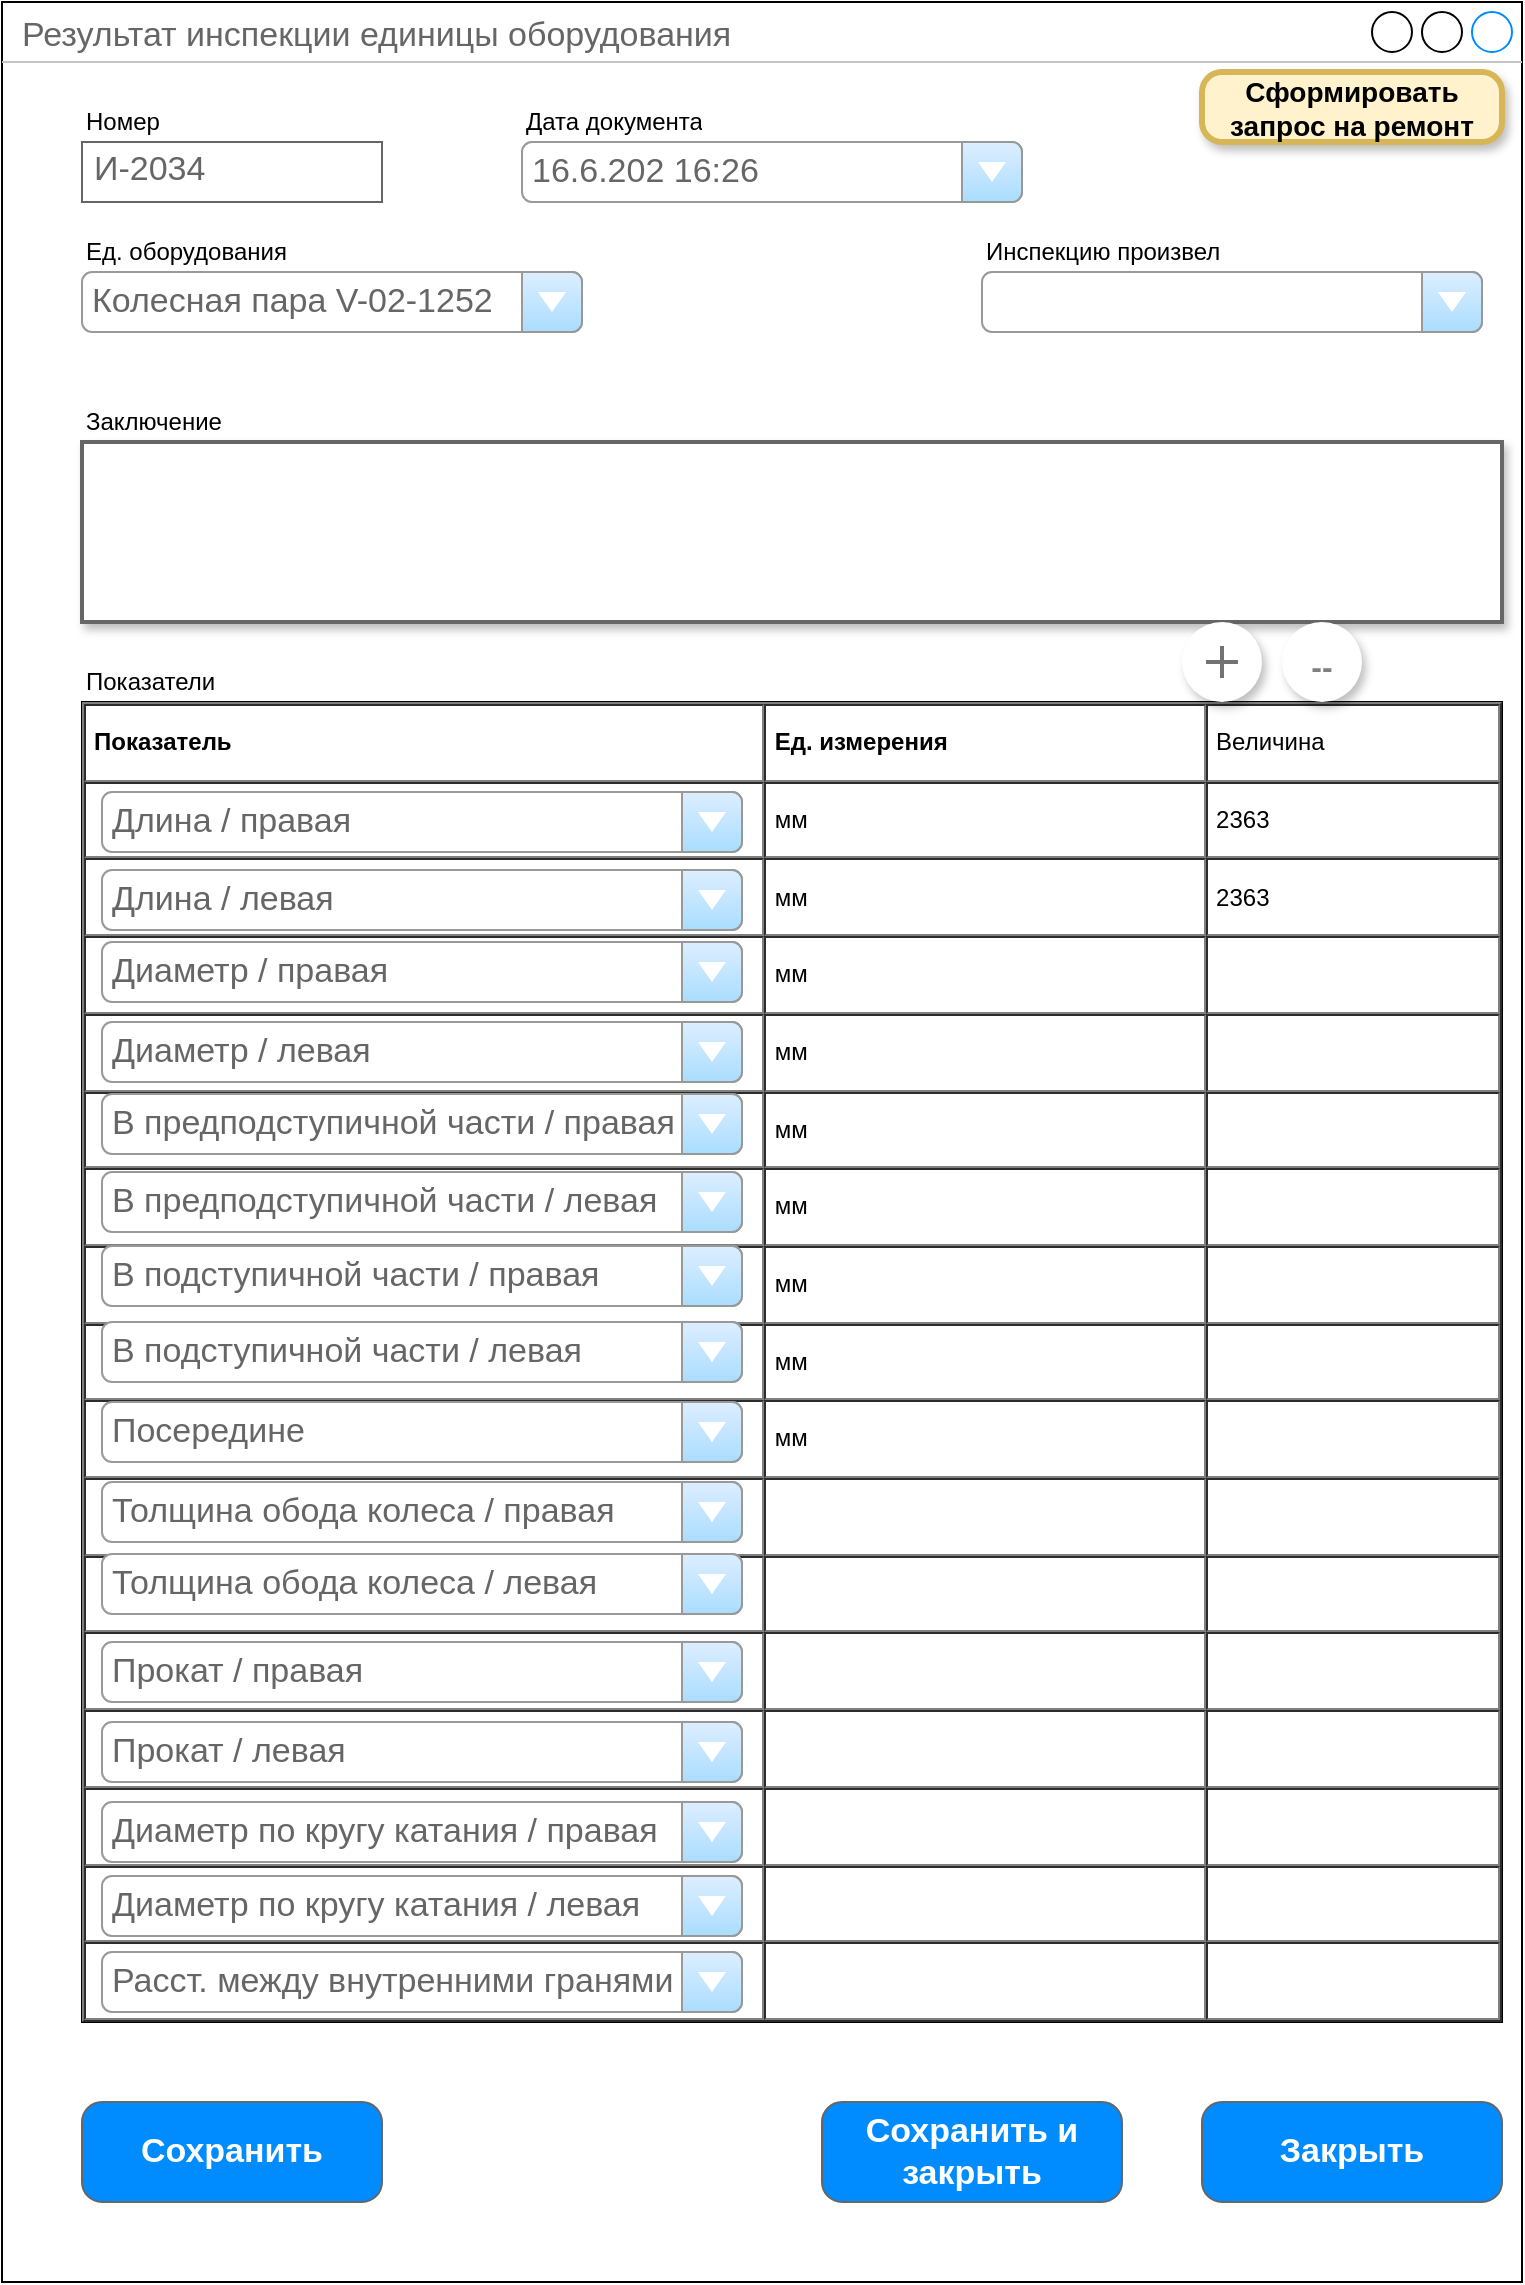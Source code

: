 <mxfile version="20.0.1" type="github">
  <diagram name="Page-1" id="03018318-947c-dd8e-b7a3-06fadd420f32">
    <mxGraphModel dx="1247" dy="706" grid="1" gridSize="10" guides="1" tooltips="1" connect="1" arrows="1" fold="1" page="1" pageScale="1" pageWidth="1100" pageHeight="850" background="#ffffff" math="0" shadow="0">
      <root>
        <mxCell id="0" />
        <mxCell id="1" parent="0" />
        <mxCell id="YETUvm6ZgC-k4a_B2DAo-1" value="Результат инспекции единицы оборудования" style="strokeWidth=1;shadow=0;dashed=0;align=center;html=1;shape=mxgraph.mockup.containers.window;align=left;verticalAlign=top;spacingLeft=8;strokeColor2=#008cff;strokeColor3=#c4c4c4;fontColor=#666666;mainText=;fontSize=17;labelBackgroundColor=none;" parent="1" vertex="1">
          <mxGeometry x="250" y="60" width="760" height="1140" as="geometry" />
        </mxCell>
        <mxCell id="YETUvm6ZgC-k4a_B2DAo-2" value="" style="strokeWidth=1;shadow=0;dashed=0;align=center;html=1;shape=mxgraph.mockup.forms.comboBox;strokeColor=#999999;fillColor=#ddeeff;align=left;fillColor2=#aaddff;mainText=;fontColor=#666666;fontSize=17;spacingLeft=3;" parent="1" vertex="1">
          <mxGeometry x="740" y="195" width="250" height="30" as="geometry" />
        </mxCell>
        <UserObject label="Инспекцию произвел" placeholders="1" name="Variable" id="YETUvm6ZgC-k4a_B2DAo-3">
          <mxCell style="text;html=1;strokeColor=none;fillColor=none;align=left;verticalAlign=middle;whiteSpace=wrap;overflow=hidden;" parent="1" vertex="1">
            <mxGeometry x="740" y="175" width="140" height="20" as="geometry" />
          </mxCell>
        </UserObject>
        <UserObject label="Номер" placeholders="1" name="Variable" id="YETUvm6ZgC-k4a_B2DAo-5">
          <mxCell style="text;html=1;strokeColor=none;fillColor=none;align=left;verticalAlign=middle;whiteSpace=wrap;overflow=hidden;" parent="1" vertex="1">
            <mxGeometry x="290" y="110" width="140" height="20" as="geometry" />
          </mxCell>
        </UserObject>
        <mxCell id="YETUvm6ZgC-k4a_B2DAo-6" value="И-2034" style="strokeWidth=1;shadow=0;dashed=0;align=center;html=1;shape=mxgraph.mockup.text.textBox;fontColor=#666666;align=left;fontSize=17;spacingLeft=4;spacingTop=-3;strokeColor=#666666;mainText=" parent="1" vertex="1">
          <mxGeometry x="290" y="130" width="150" height="30" as="geometry" />
        </mxCell>
        <mxCell id="YETUvm6ZgC-k4a_B2DAo-7" value="16.6.202 16:26" style="strokeWidth=1;shadow=0;dashed=0;align=center;html=1;shape=mxgraph.mockup.forms.comboBox;strokeColor=#999999;fillColor=#ddeeff;align=left;fillColor2=#aaddff;mainText=;fontColor=#666666;fontSize=17;spacingLeft=3;" parent="1" vertex="1">
          <mxGeometry x="510" y="130" width="250" height="30" as="geometry" />
        </mxCell>
        <UserObject label="Дата документа" placeholders="1" name="Variable" id="YETUvm6ZgC-k4a_B2DAo-8">
          <mxCell style="text;html=1;strokeColor=none;fillColor=none;align=left;verticalAlign=middle;whiteSpace=wrap;overflow=hidden;" parent="1" vertex="1">
            <mxGeometry x="510" y="110" width="140" height="20" as="geometry" />
          </mxCell>
        </UserObject>
        <UserObject label="Заключение" placeholders="1" name="Variable" id="YETUvm6ZgC-k4a_B2DAo-9">
          <mxCell style="text;html=1;strokeColor=none;fillColor=none;align=left;verticalAlign=middle;whiteSpace=wrap;overflow=hidden;" parent="1" vertex="1">
            <mxGeometry x="290" y="260" width="140" height="20" as="geometry" />
          </mxCell>
        </UserObject>
        <mxCell id="YETUvm6ZgC-k4a_B2DAo-12" value="" style="shape=rect;fillColor=#ffffff;strokeColor=#666666;shadow=1;fontColor=#000000;fontSize=23;fontStyle=0;verticalAlign=top;spacingBottom=0;spacingLeft=16;spacingTop=20;align=left;strokeWidth=2;" parent="1" vertex="1">
          <mxGeometry x="290" y="280" width="710" height="90" as="geometry" />
        </mxCell>
        <mxCell id="YETUvm6ZgC-k4a_B2DAo-18" value="&lt;table cellpadding=&quot;4&quot; cellspacing=&quot;0&quot; border=&quot;1&quot; style=&quot;font-size:1em;width:100%;height:100%;&quot;&gt;&lt;tbody&gt;&lt;tr&gt;&lt;th&gt;Показатель&amp;nbsp; &amp;nbsp; &amp;nbsp; &amp;nbsp; &amp;nbsp; &amp;nbsp; &amp;nbsp; &amp;nbsp; &amp;nbsp; &amp;nbsp; &amp;nbsp;&lt;/th&gt;&lt;th&gt;Ед. измерения&lt;/th&gt;&lt;td&gt;Величина&lt;/td&gt;&lt;/tr&gt;&lt;tr&gt;&lt;td&gt;&lt;span style=&quot;color: rgba(0, 0, 0, 0); font-family: monospace; font-size: 0px;&quot;&gt;%3CmxGraphModel%3E%3Croot%3E%3CmxCell%20id%3D%220%22%2F%3E%3CmxCell%20id%3D%221%22%20parent%3D%220%22%2F%3E%3CmxCell%20id%3D%222%22%20value%3D%22%22%20style%3D%22strokeWidth%3D1%3Bshadow%3D0%3Bdashed%3D0%3Balign%3Dcenter%3Bhtml%3D1%3Bshape%3Dmxgraph.mockup.forms.comboBox%3BstrokeColor%3D%23999999%3BfillColor%3D%23ddeeff%3Balign%3Dleft%3BfillColor2%3D%23aaddff%3BmainText%3D%3BfontColor%3D%23666666%3BfontSize%3D17%3BspacingLeft%3D3%3B%22%20vertex%3D%221%22%20parent%3D%221%22%3E%3CmxGeometry%20x%3D%22290%22%20y%3D%22200%22%20width%3D%22250%22%20height%3D%2230%22%20as%3D%22geometry%22%2F%3E%3C%2FmxCell%3E%3C%2Froot%3E%3C%2FmxGraphModel%3E&lt;/span&gt;&lt;/td&gt;&lt;td&gt;мм&lt;/td&gt;&lt;td&gt;2363&lt;/td&gt;&lt;/tr&gt;&lt;tr&gt;&lt;td&gt;&lt;/td&gt;&lt;td&gt;мм&lt;/td&gt;&lt;td&gt;2363&lt;/td&gt;&lt;/tr&gt;&lt;tr&gt;&lt;td&gt;&lt;br&gt;&lt;/td&gt;&lt;td&gt;мм&lt;br&gt;&lt;/td&gt;&lt;td&gt;&lt;br&gt;&lt;/td&gt;&lt;/tr&gt;&lt;tr&gt;&lt;td&gt;&lt;br&gt;&lt;/td&gt;&lt;td&gt;мм&lt;br&gt;&lt;/td&gt;&lt;td&gt;&lt;br&gt;&lt;/td&gt;&lt;/tr&gt;&lt;tr&gt;&lt;td&gt;&lt;br&gt;&lt;/td&gt;&lt;td&gt;мм&lt;br&gt;&lt;/td&gt;&lt;td&gt;&lt;br&gt;&lt;/td&gt;&lt;/tr&gt;&lt;tr&gt;&lt;td&gt;&lt;br&gt;&lt;/td&gt;&lt;td&gt;мм&lt;br&gt;&lt;/td&gt;&lt;td&gt;&lt;br&gt;&lt;/td&gt;&lt;/tr&gt;&lt;tr&gt;&lt;td&gt;&lt;br&gt;&lt;/td&gt;&lt;td&gt;мм&lt;br&gt;&lt;/td&gt;&lt;td&gt;&lt;br&gt;&lt;/td&gt;&lt;/tr&gt;&lt;tr&gt;&lt;td&gt;&lt;br&gt;&lt;/td&gt;&lt;td&gt;мм&lt;br&gt;&lt;/td&gt;&lt;td&gt;&lt;br&gt;&lt;/td&gt;&lt;/tr&gt;&lt;tr&gt;&lt;td&gt;&lt;br&gt;&lt;/td&gt;&lt;td&gt;мм&lt;br&gt;&lt;/td&gt;&lt;td&gt;&lt;br&gt;&lt;/td&gt;&lt;/tr&gt;&lt;tr&gt;&lt;td&gt;&lt;br&gt;&lt;/td&gt;&lt;td&gt;&lt;br&gt;&lt;/td&gt;&lt;td&gt;&lt;br&gt;&lt;/td&gt;&lt;/tr&gt;&lt;tr&gt;&lt;td&gt;&lt;br&gt;&lt;/td&gt;&lt;td&gt;&lt;br&gt;&lt;/td&gt;&lt;td&gt;&lt;br&gt;&lt;/td&gt;&lt;/tr&gt;&lt;tr&gt;&lt;td&gt;&lt;br&gt;&lt;/td&gt;&lt;td&gt;&lt;br&gt;&lt;/td&gt;&lt;td&gt;&lt;br&gt;&lt;/td&gt;&lt;/tr&gt;&lt;tr&gt;&lt;td&gt;&lt;br&gt;&lt;/td&gt;&lt;td&gt;&lt;br&gt;&lt;/td&gt;&lt;td&gt;&lt;br&gt;&lt;/td&gt;&lt;/tr&gt;&lt;tr&gt;&lt;td&gt;&lt;br&gt;&lt;/td&gt;&lt;td&gt;&lt;br&gt;&lt;/td&gt;&lt;td&gt;&lt;br&gt;&lt;/td&gt;&lt;/tr&gt;&lt;tr&gt;&lt;td&gt;&lt;br&gt;&lt;/td&gt;&lt;td&gt;&lt;br&gt;&lt;/td&gt;&lt;td&gt;&lt;br&gt;&lt;/td&gt;&lt;/tr&gt;&lt;tr&gt;&lt;td&gt;&lt;br&gt;&lt;/td&gt;&lt;td&gt;&lt;br&gt;&lt;/td&gt;&lt;td&gt;&lt;br&gt;&lt;/td&gt;&lt;/tr&gt;&lt;/tbody&gt;&lt;/table&gt; " style="verticalAlign=top;align=left;overflow=fill;fontSize=12;fontFamily=Helvetica;html=1" parent="1" vertex="1">
          <mxGeometry x="290" y="410" width="710" height="660" as="geometry" />
        </mxCell>
        <UserObject label="Показатели" placeholders="1" name="Variable" id="YETUvm6ZgC-k4a_B2DAo-19">
          <mxCell style="text;html=1;strokeColor=none;fillColor=none;align=left;verticalAlign=middle;whiteSpace=wrap;overflow=hidden;" parent="1" vertex="1">
            <mxGeometry x="290" y="390" width="140" height="20" as="geometry" />
          </mxCell>
        </UserObject>
        <mxCell id="YETUvm6ZgC-k4a_B2DAo-20" value="Длина / правая" style="strokeWidth=1;shadow=0;dashed=0;align=center;html=1;shape=mxgraph.mockup.forms.comboBox;strokeColor=#999999;fillColor=#ddeeff;align=left;fillColor2=#aaddff;mainText=;fontColor=#666666;fontSize=17;spacingLeft=3;" parent="1" vertex="1">
          <mxGeometry x="300" y="455" width="320" height="30" as="geometry" />
        </mxCell>
        <mxCell id="YETUvm6ZgC-k4a_B2DAo-21" value="Длина / левая" style="strokeWidth=1;shadow=0;dashed=0;align=center;html=1;shape=mxgraph.mockup.forms.comboBox;strokeColor=#999999;fillColor=#ddeeff;align=left;fillColor2=#aaddff;mainText=;fontColor=#666666;fontSize=17;spacingLeft=3;" parent="1" vertex="1">
          <mxGeometry x="300" y="494" width="320" height="30" as="geometry" />
        </mxCell>
        <mxCell id="YETUvm6ZgC-k4a_B2DAo-23" value="Колесная пара V-02-1252" style="strokeWidth=1;shadow=0;dashed=0;align=center;html=1;shape=mxgraph.mockup.forms.comboBox;strokeColor=#999999;fillColor=#ddeeff;align=left;fillColor2=#aaddff;mainText=;fontColor=#666666;fontSize=17;spacingLeft=3;" parent="1" vertex="1">
          <mxGeometry x="290" y="195" width="250" height="30" as="geometry" />
        </mxCell>
        <UserObject label="Ед. оборудования" placeholders="1" name="Variable" id="YETUvm6ZgC-k4a_B2DAo-24">
          <mxCell style="text;html=1;strokeColor=none;fillColor=none;align=left;verticalAlign=middle;whiteSpace=wrap;overflow=hidden;" parent="1" vertex="1">
            <mxGeometry x="290" y="175" width="140" height="20" as="geometry" />
          </mxCell>
        </UserObject>
        <mxCell id="YETUvm6ZgC-k4a_B2DAo-25" value="Диаметр / правая" style="strokeWidth=1;shadow=0;dashed=0;align=center;html=1;shape=mxgraph.mockup.forms.comboBox;strokeColor=#999999;fillColor=#ddeeff;align=left;fillColor2=#aaddff;mainText=;fontColor=#666666;fontSize=17;spacingLeft=3;" parent="1" vertex="1">
          <mxGeometry x="300" y="530" width="320" height="30" as="geometry" />
        </mxCell>
        <mxCell id="YETUvm6ZgC-k4a_B2DAo-26" value="Диаметр / левая" style="strokeWidth=1;shadow=0;dashed=0;align=center;html=1;shape=mxgraph.mockup.forms.comboBox;strokeColor=#999999;fillColor=#ddeeff;align=left;fillColor2=#aaddff;mainText=;fontColor=#666666;fontSize=17;spacingLeft=3;" parent="1" vertex="1">
          <mxGeometry x="300" y="570" width="320" height="30" as="geometry" />
        </mxCell>
        <mxCell id="YETUvm6ZgC-k4a_B2DAo-27" value="В предподступичной части / правая" style="strokeWidth=1;shadow=0;dashed=0;align=center;html=1;shape=mxgraph.mockup.forms.comboBox;strokeColor=#999999;fillColor=#ddeeff;align=left;fillColor2=#aaddff;mainText=;fontColor=#666666;fontSize=17;spacingLeft=3;" parent="1" vertex="1">
          <mxGeometry x="300" y="606" width="320" height="30" as="geometry" />
        </mxCell>
        <mxCell id="YETUvm6ZgC-k4a_B2DAo-28" value="В предподступичной части / левая" style="strokeWidth=1;shadow=0;dashed=0;align=center;html=1;shape=mxgraph.mockup.forms.comboBox;strokeColor=#999999;fillColor=#ddeeff;align=left;fillColor2=#aaddff;mainText=;fontColor=#666666;fontSize=17;spacingLeft=3;" parent="1" vertex="1">
          <mxGeometry x="300" y="645" width="320" height="30" as="geometry" />
        </mxCell>
        <mxCell id="YETUvm6ZgC-k4a_B2DAo-29" value="В подступичной части / правая" style="strokeWidth=1;shadow=0;dashed=0;align=center;html=1;shape=mxgraph.mockup.forms.comboBox;strokeColor=#999999;fillColor=#ddeeff;align=left;fillColor2=#aaddff;mainText=;fontColor=#666666;fontSize=17;spacingLeft=3;" parent="1" vertex="1">
          <mxGeometry x="300" y="682" width="320" height="30" as="geometry" />
        </mxCell>
        <mxCell id="YETUvm6ZgC-k4a_B2DAo-30" value="В подступичной части / левая" style="strokeWidth=1;shadow=0;dashed=0;align=center;html=1;shape=mxgraph.mockup.forms.comboBox;strokeColor=#999999;fillColor=#ddeeff;align=left;fillColor2=#aaddff;mainText=;fontColor=#666666;fontSize=17;spacingLeft=3;" parent="1" vertex="1">
          <mxGeometry x="300" y="720" width="320" height="30" as="geometry" />
        </mxCell>
        <mxCell id="YETUvm6ZgC-k4a_B2DAo-31" value="Посередине" style="strokeWidth=1;shadow=0;dashed=0;align=center;html=1;shape=mxgraph.mockup.forms.comboBox;strokeColor=#999999;fillColor=#ddeeff;align=left;fillColor2=#aaddff;mainText=;fontColor=#666666;fontSize=17;spacingLeft=3;" parent="1" vertex="1">
          <mxGeometry x="300" y="760" width="320" height="30" as="geometry" />
        </mxCell>
        <mxCell id="YETUvm6ZgC-k4a_B2DAo-32" value="Толщина обода колеса / правая" style="strokeWidth=1;shadow=0;dashed=0;align=center;html=1;shape=mxgraph.mockup.forms.comboBox;strokeColor=#999999;fillColor=#ddeeff;align=left;fillColor2=#aaddff;mainText=;fontColor=#666666;fontSize=17;spacingLeft=3;" parent="1" vertex="1">
          <mxGeometry x="300" y="800" width="320" height="30" as="geometry" />
        </mxCell>
        <mxCell id="YETUvm6ZgC-k4a_B2DAo-33" value="Толщина обода колеса / левая" style="strokeWidth=1;shadow=0;dashed=0;align=center;html=1;shape=mxgraph.mockup.forms.comboBox;strokeColor=#999999;fillColor=#ddeeff;align=left;fillColor2=#aaddff;mainText=;fontColor=#666666;fontSize=17;spacingLeft=3;" parent="1" vertex="1">
          <mxGeometry x="300" y="836" width="320" height="30" as="geometry" />
        </mxCell>
        <mxCell id="YETUvm6ZgC-k4a_B2DAo-34" value="Прокат / правая" style="strokeWidth=1;shadow=0;dashed=0;align=center;html=1;shape=mxgraph.mockup.forms.comboBox;strokeColor=#999999;fillColor=#ddeeff;align=left;fillColor2=#aaddff;mainText=;fontColor=#666666;fontSize=17;spacingLeft=3;" parent="1" vertex="1">
          <mxGeometry x="300" y="880" width="320" height="30" as="geometry" />
        </mxCell>
        <mxCell id="YETUvm6ZgC-k4a_B2DAo-36" value="Прокат / левая" style="strokeWidth=1;shadow=0;dashed=0;align=center;html=1;shape=mxgraph.mockup.forms.comboBox;strokeColor=#999999;fillColor=#ddeeff;align=left;fillColor2=#aaddff;mainText=;fontColor=#666666;fontSize=17;spacingLeft=3;" parent="1" vertex="1">
          <mxGeometry x="300" y="920" width="320" height="30" as="geometry" />
        </mxCell>
        <mxCell id="YETUvm6ZgC-k4a_B2DAo-37" value="Диаметр по кругу катания / правая" style="strokeWidth=1;shadow=0;dashed=0;align=center;html=1;shape=mxgraph.mockup.forms.comboBox;strokeColor=#999999;fillColor=#ddeeff;align=left;fillColor2=#aaddff;mainText=;fontColor=#666666;fontSize=17;spacingLeft=3;" parent="1" vertex="1">
          <mxGeometry x="300" y="960" width="320" height="30" as="geometry" />
        </mxCell>
        <mxCell id="YETUvm6ZgC-k4a_B2DAo-38" value="Диаметр по кругу катания / левая" style="strokeWidth=1;shadow=0;dashed=0;align=center;html=1;shape=mxgraph.mockup.forms.comboBox;strokeColor=#999999;fillColor=#ddeeff;align=left;fillColor2=#aaddff;mainText=;fontColor=#666666;fontSize=17;spacingLeft=3;" parent="1" vertex="1">
          <mxGeometry x="300" y="997" width="320" height="30" as="geometry" />
        </mxCell>
        <mxCell id="YETUvm6ZgC-k4a_B2DAo-39" value="Расст. между внутренними гранями" style="strokeWidth=1;shadow=0;dashed=0;align=center;html=1;shape=mxgraph.mockup.forms.comboBox;strokeColor=#999999;fillColor=#ddeeff;align=left;fillColor2=#aaddff;mainText=;fontColor=#666666;fontSize=17;spacingLeft=3;" parent="1" vertex="1">
          <mxGeometry x="300" y="1035" width="320" height="30" as="geometry" />
        </mxCell>
        <mxCell id="YETUvm6ZgC-k4a_B2DAo-42" value="" style="shape=ellipse;dashed=0;strokeColor=none;shadow=1;fontSize=13;align=center;verticalAlign=top;labelPosition=center;verticalLabelPosition=bottom;html=1;aspect=fixed;" parent="1" vertex="1">
          <mxGeometry x="840" y="370" width="40" height="40" as="geometry" />
        </mxCell>
        <mxCell id="YETUvm6ZgC-k4a_B2DAo-43" value="" style="dashed=0;html=1;shape=mxgraph.gmdl.plus;strokeColor=#737373;strokeWidth=2;shadow=0;sketch=0;" parent="YETUvm6ZgC-k4a_B2DAo-42" vertex="1">
          <mxGeometry x="12" y="12" width="16" height="16" as="geometry" />
        </mxCell>
        <mxCell id="YETUvm6ZgC-k4a_B2DAo-44" value="" style="shape=ellipse;dashed=0;strokeColor=none;shadow=1;fontSize=13;align=center;verticalAlign=top;labelPosition=center;verticalLabelPosition=bottom;html=1;aspect=fixed;" parent="1" vertex="1">
          <mxGeometry x="890" y="370" width="40" height="40" as="geometry" />
        </mxCell>
        <UserObject label="--" placeholders="1" name="Variable" id="YETUvm6ZgC-k4a_B2DAo-47">
          <mxCell style="text;html=1;strokeColor=none;fillColor=none;align=center;verticalAlign=middle;whiteSpace=wrap;overflow=hidden;fontStyle=1;fontSize=16;fontColor=#808080;" parent="1" vertex="1">
            <mxGeometry x="900" y="380" width="20" height="20" as="geometry" />
          </mxCell>
        </UserObject>
        <mxCell id="YETUvm6ZgC-k4a_B2DAo-48" value="Сформировать запрос на ремонт" style="strokeWidth=3;shadow=1;dashed=0;align=center;html=1;shape=mxgraph.mockup.buttons.button;strokeColor=#d6b656;mainText=;buttonStyle=round;fontSize=14;fontStyle=1;fillColor=#fff2cc;whiteSpace=wrap;" parent="1" vertex="1">
          <mxGeometry x="850" y="95" width="150" height="35" as="geometry" />
        </mxCell>
        <mxCell id="Z_BnlZCCOBM-jQ7rvPCf-1" value="Сохранить" style="strokeWidth=1;shadow=0;dashed=0;align=center;html=1;shape=mxgraph.mockup.buttons.button;strokeColor=#666666;fontColor=#ffffff;mainText=;buttonStyle=round;fontSize=17;fontStyle=1;fillColor=#008cff;whiteSpace=wrap;" vertex="1" parent="1">
          <mxGeometry x="290" y="1110" width="150" height="50" as="geometry" />
        </mxCell>
        <mxCell id="Z_BnlZCCOBM-jQ7rvPCf-2" value="Закрыть" style="strokeWidth=1;shadow=0;dashed=0;align=center;html=1;shape=mxgraph.mockup.buttons.button;strokeColor=#666666;fontColor=#ffffff;mainText=;buttonStyle=round;fontSize=17;fontStyle=1;fillColor=#008cff;whiteSpace=wrap;" vertex="1" parent="1">
          <mxGeometry x="850" y="1110" width="150" height="50" as="geometry" />
        </mxCell>
        <mxCell id="Z_BnlZCCOBM-jQ7rvPCf-4" value="Сохранить и закрыть" style="strokeWidth=1;shadow=0;dashed=0;align=center;html=1;shape=mxgraph.mockup.buttons.button;strokeColor=#666666;fontColor=#ffffff;mainText=;buttonStyle=round;fontSize=17;fontStyle=1;fillColor=#008cff;whiteSpace=wrap;" vertex="1" parent="1">
          <mxGeometry x="660" y="1110" width="150" height="50" as="geometry" />
        </mxCell>
      </root>
    </mxGraphModel>
  </diagram>
</mxfile>
